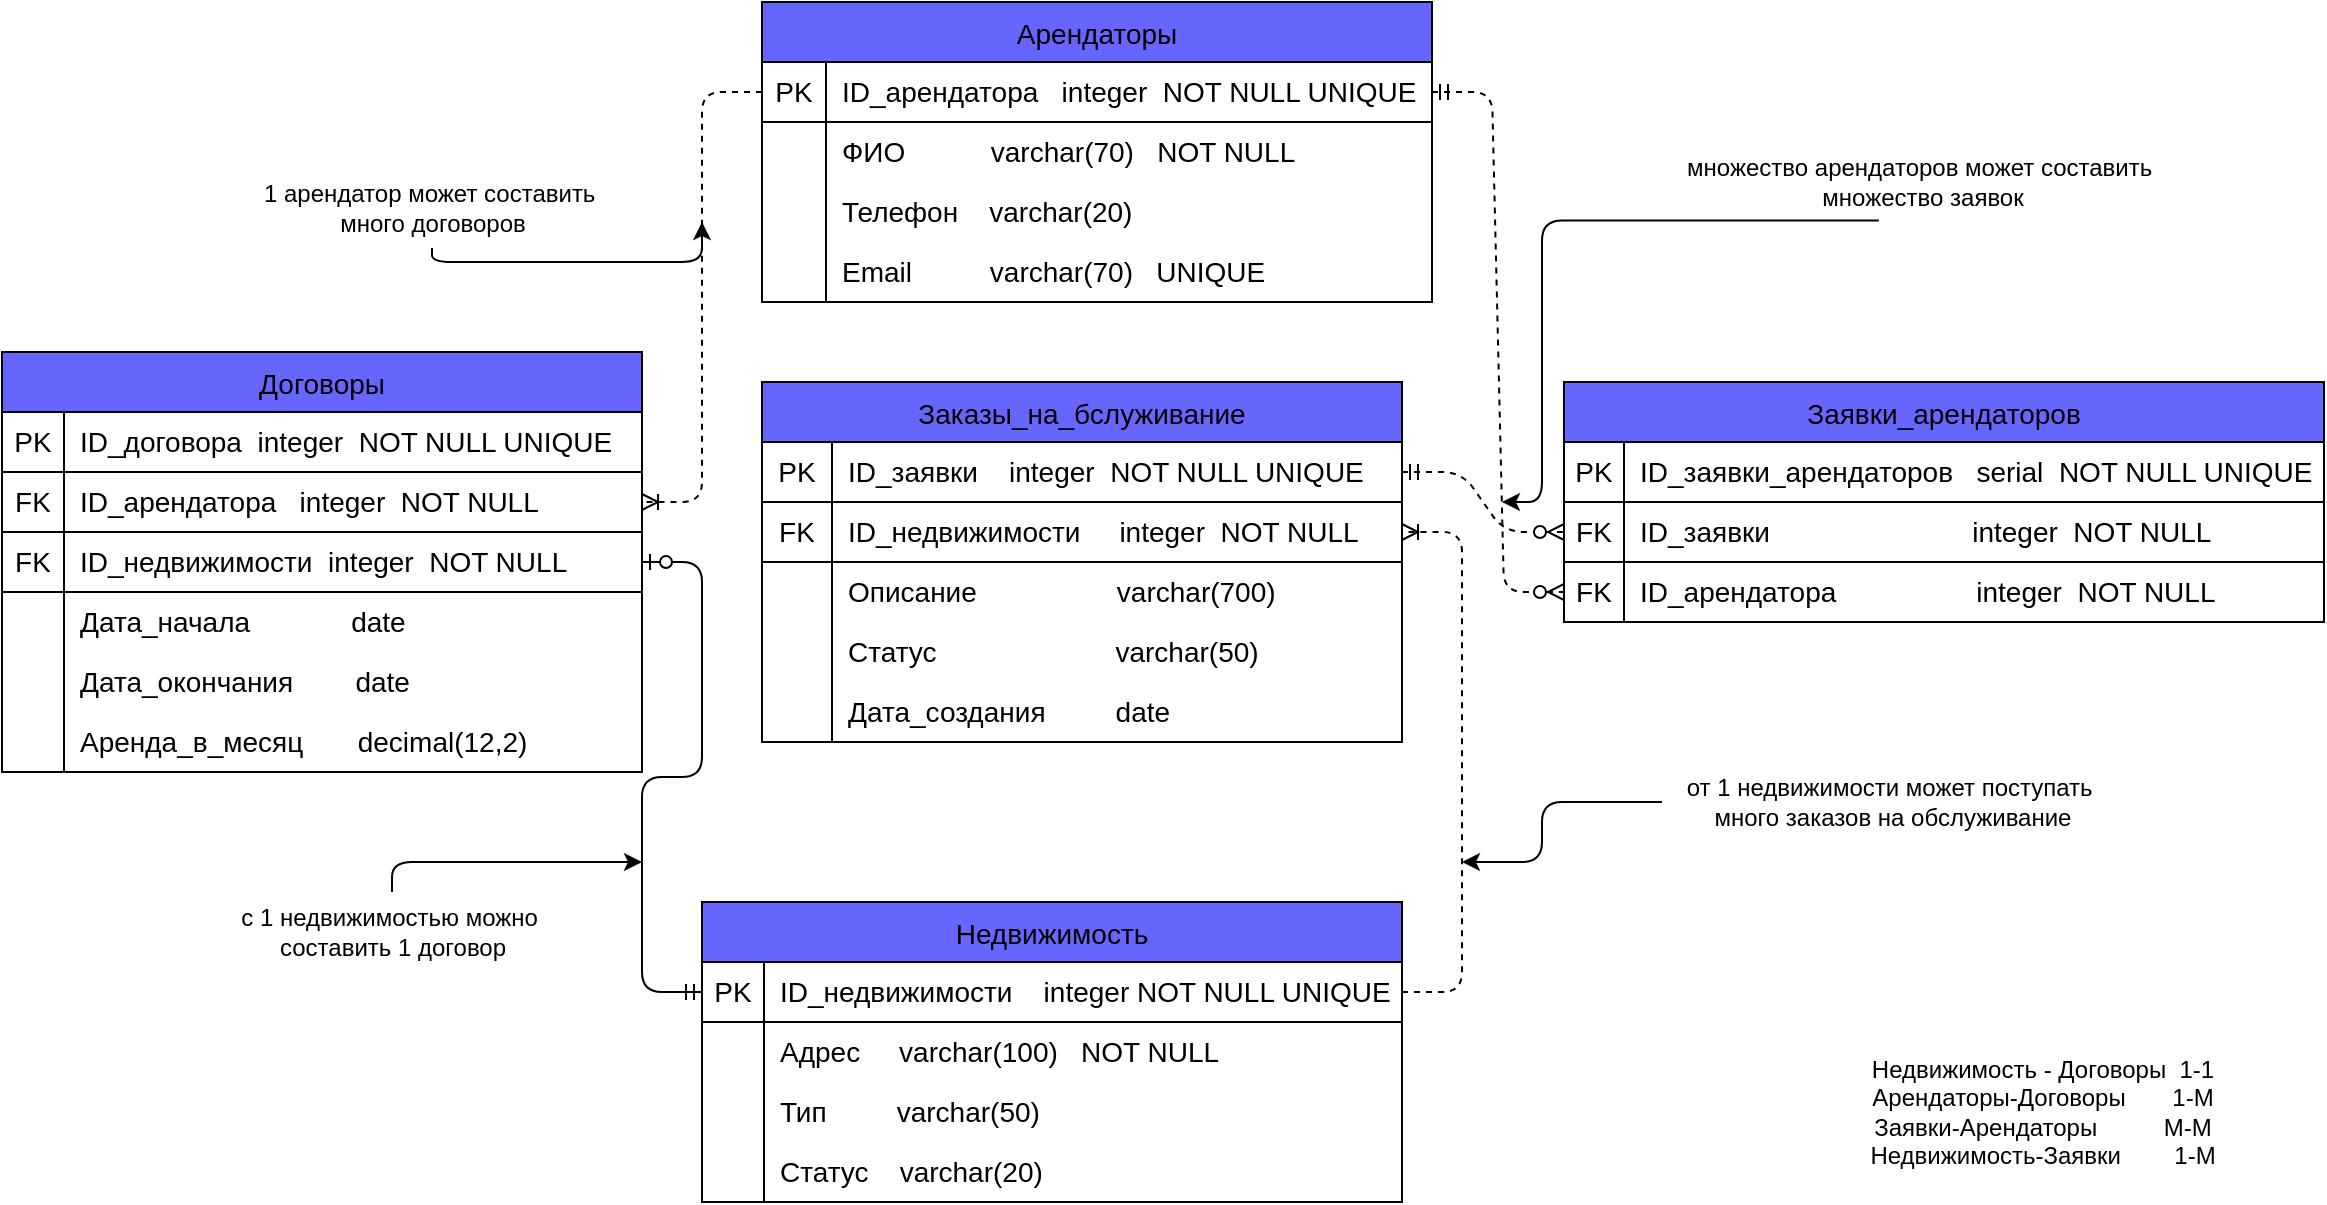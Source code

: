 <mxfile version="28.0.6">
  <diagram name="Страница — 1" id="yojgwKywdg1i8IU8_6Fm">
    <mxGraphModel dx="1281" dy="668" grid="1" gridSize="10" guides="1" tooltips="1" connect="1" arrows="1" fold="1" page="1" pageScale="1" pageWidth="1169" pageHeight="827" math="0" shadow="0">
      <root>
        <mxCell id="0" />
        <mxCell id="1" parent="0" />
        <mxCell id="kRf5InseIL7dYyA1KGaL-7" value="Недвижимость" style="shape=table;startSize=30;container=1;collapsible=0;childLayout=tableLayout;fixedRows=1;rowLines=0;fontStyle=0;strokeColor=default;fontSize=14;labelBackgroundColor=none;fillColor=#6666FF;rounded=0;" parent="1" vertex="1">
          <mxGeometry x="370" y="540" width="350" height="150" as="geometry" />
        </mxCell>
        <mxCell id="kRf5InseIL7dYyA1KGaL-8" value="" style="shape=tableRow;horizontal=0;startSize=0;swimlaneHead=0;swimlaneBody=0;top=0;left=0;bottom=0;right=0;collapsible=0;dropTarget=0;fillColor=none;points=[[0,0.5],[1,0.5]];portConstraint=eastwest;strokeColor=inherit;fontSize=16;rounded=0;" parent="kRf5InseIL7dYyA1KGaL-7" vertex="1">
          <mxGeometry y="30" width="350" height="30" as="geometry" />
        </mxCell>
        <mxCell id="kRf5InseIL7dYyA1KGaL-9" value="PK" style="shape=partialRectangle;html=1;whiteSpace=wrap;connectable=0;fillColor=none;top=0;left=0;bottom=1;right=0;overflow=hidden;pointerEvents=1;strokeColor=inherit;fontSize=14;strokeWidth=1;perimeterSpacing=0;rounded=0;" parent="kRf5InseIL7dYyA1KGaL-8" vertex="1">
          <mxGeometry width="31" height="30" as="geometry">
            <mxRectangle width="31" height="30" as="alternateBounds" />
          </mxGeometry>
        </mxCell>
        <mxCell id="kRf5InseIL7dYyA1KGaL-10" value="ID_недвижимости&amp;nbsp; &amp;nbsp; integer NOT NULL UNIQUE" style="shape=partialRectangle;html=1;whiteSpace=wrap;connectable=0;fillColor=none;top=0;left=0;bottom=1;right=0;align=left;spacingLeft=6;overflow=hidden;strokeColor=inherit;fontSize=14;strokeWidth=1;perimeterSpacing=0;rounded=0;" parent="kRf5InseIL7dYyA1KGaL-8" vertex="1">
          <mxGeometry x="31" width="319" height="30" as="geometry">
            <mxRectangle width="319" height="30" as="alternateBounds" />
          </mxGeometry>
        </mxCell>
        <mxCell id="kRf5InseIL7dYyA1KGaL-11" value="" style="shape=tableRow;horizontal=0;startSize=0;swimlaneHead=0;swimlaneBody=0;top=0;left=0;bottom=0;right=0;collapsible=0;dropTarget=0;fillColor=none;points=[[0,0.5],[1,0.5]];portConstraint=eastwest;strokeColor=inherit;fontSize=16;rounded=0;" parent="kRf5InseIL7dYyA1KGaL-7" vertex="1">
          <mxGeometry y="60" width="350" height="30" as="geometry" />
        </mxCell>
        <mxCell id="kRf5InseIL7dYyA1KGaL-12" value="" style="shape=partialRectangle;html=1;whiteSpace=wrap;connectable=0;fillColor=none;top=0;left=0;bottom=0;right=0;overflow=hidden;strokeColor=inherit;fontSize=14;rounded=0;" parent="kRf5InseIL7dYyA1KGaL-11" vertex="1">
          <mxGeometry width="31" height="30" as="geometry">
            <mxRectangle width="31" height="30" as="alternateBounds" />
          </mxGeometry>
        </mxCell>
        <mxCell id="kRf5InseIL7dYyA1KGaL-13" value="Адрес&amp;nbsp; &amp;nbsp; &amp;nbsp;varchar(100)&amp;nbsp; &amp;nbsp;NOT NULL" style="shape=partialRectangle;html=1;whiteSpace=wrap;connectable=0;fillColor=none;top=0;left=0;bottom=0;right=0;align=left;spacingLeft=6;overflow=hidden;strokeColor=inherit;fontSize=14;rounded=0;" parent="kRf5InseIL7dYyA1KGaL-11" vertex="1">
          <mxGeometry x="31" width="319" height="30" as="geometry">
            <mxRectangle width="319" height="30" as="alternateBounds" />
          </mxGeometry>
        </mxCell>
        <mxCell id="kRf5InseIL7dYyA1KGaL-14" value="" style="shape=tableRow;horizontal=0;startSize=0;swimlaneHead=0;swimlaneBody=0;top=0;left=0;bottom=0;right=0;collapsible=0;dropTarget=0;fillColor=none;points=[[0,0.5],[1,0.5]];portConstraint=eastwest;strokeColor=inherit;fontSize=16;rounded=0;" parent="kRf5InseIL7dYyA1KGaL-7" vertex="1">
          <mxGeometry y="90" width="350" height="30" as="geometry" />
        </mxCell>
        <mxCell id="kRf5InseIL7dYyA1KGaL-15" value="" style="shape=partialRectangle;html=1;whiteSpace=wrap;connectable=0;fillColor=none;top=0;left=0;bottom=0;right=0;overflow=hidden;strokeColor=inherit;fontSize=16;rounded=0;" parent="kRf5InseIL7dYyA1KGaL-14" vertex="1">
          <mxGeometry width="31" height="30" as="geometry">
            <mxRectangle width="31" height="30" as="alternateBounds" />
          </mxGeometry>
        </mxCell>
        <mxCell id="kRf5InseIL7dYyA1KGaL-16" value="Тип&amp;nbsp; &amp;nbsp; &amp;nbsp; &amp;nbsp; &amp;nbsp;varchar(50)" style="shape=partialRectangle;html=1;whiteSpace=wrap;connectable=0;fillColor=none;top=0;left=0;bottom=0;right=0;align=left;spacingLeft=6;overflow=hidden;strokeColor=inherit;fontSize=14;rounded=0;" parent="kRf5InseIL7dYyA1KGaL-14" vertex="1">
          <mxGeometry x="31" width="319" height="30" as="geometry">
            <mxRectangle width="319" height="30" as="alternateBounds" />
          </mxGeometry>
        </mxCell>
        <mxCell id="kRf5InseIL7dYyA1KGaL-17" style="shape=tableRow;horizontal=0;startSize=0;swimlaneHead=0;swimlaneBody=0;top=0;left=0;bottom=0;right=0;collapsible=0;dropTarget=0;fillColor=none;points=[[0,0.5],[1,0.5]];portConstraint=eastwest;strokeColor=inherit;fontSize=16;rounded=0;" parent="kRf5InseIL7dYyA1KGaL-7" vertex="1">
          <mxGeometry y="120" width="350" height="30" as="geometry" />
        </mxCell>
        <mxCell id="kRf5InseIL7dYyA1KGaL-18" style="shape=partialRectangle;html=1;whiteSpace=wrap;connectable=0;fillColor=none;top=0;left=0;bottom=0;right=0;overflow=hidden;strokeColor=inherit;fontSize=16;rounded=0;" parent="kRf5InseIL7dYyA1KGaL-17" vertex="1">
          <mxGeometry width="31" height="30" as="geometry">
            <mxRectangle width="31" height="30" as="alternateBounds" />
          </mxGeometry>
        </mxCell>
        <mxCell id="kRf5InseIL7dYyA1KGaL-19" value="Статус&amp;nbsp; &amp;nbsp; varchar(20)" style="shape=partialRectangle;html=1;whiteSpace=wrap;connectable=0;fillColor=none;top=0;left=0;bottom=0;right=0;align=left;spacingLeft=6;overflow=hidden;strokeColor=inherit;fontSize=14;rounded=0;" parent="kRf5InseIL7dYyA1KGaL-17" vertex="1">
          <mxGeometry x="31" width="319" height="30" as="geometry">
            <mxRectangle width="319" height="30" as="alternateBounds" />
          </mxGeometry>
        </mxCell>
        <mxCell id="kRf5InseIL7dYyA1KGaL-20" value="Арендаторы" style="shape=table;startSize=30;container=1;collapsible=0;childLayout=tableLayout;fixedRows=1;rowLines=0;fontStyle=0;strokeColor=default;fontSize=14;fillColor=#6666FF;rounded=0;" parent="1" vertex="1">
          <mxGeometry x="400" y="90" width="335" height="150" as="geometry" />
        </mxCell>
        <mxCell id="kRf5InseIL7dYyA1KGaL-21" value="" style="shape=tableRow;horizontal=0;startSize=0;swimlaneHead=0;swimlaneBody=0;top=0;left=0;bottom=0;right=0;collapsible=0;dropTarget=0;fillColor=none;points=[[0,0.5],[1,0.5]];portConstraint=eastwest;strokeColor=inherit;fontSize=16;rounded=0;" parent="kRf5InseIL7dYyA1KGaL-20" vertex="1">
          <mxGeometry y="30" width="335" height="30" as="geometry" />
        </mxCell>
        <mxCell id="kRf5InseIL7dYyA1KGaL-22" value="PK" style="shape=partialRectangle;html=1;whiteSpace=wrap;connectable=0;fillColor=none;top=0;left=0;bottom=1;right=0;overflow=hidden;pointerEvents=1;strokeColor=inherit;fontSize=14;rounded=0;" parent="kRf5InseIL7dYyA1KGaL-21" vertex="1">
          <mxGeometry width="32" height="30" as="geometry">
            <mxRectangle width="32" height="30" as="alternateBounds" />
          </mxGeometry>
        </mxCell>
        <mxCell id="kRf5InseIL7dYyA1KGaL-23" value="ID_арендатора&amp;nbsp; &amp;nbsp;integer&amp;nbsp; NOT NULL UNIQUE" style="shape=partialRectangle;html=1;whiteSpace=wrap;connectable=0;fillColor=none;top=0;left=0;bottom=1;right=0;align=left;spacingLeft=6;overflow=hidden;strokeColor=inherit;fontSize=14;rounded=0;" parent="kRf5InseIL7dYyA1KGaL-21" vertex="1">
          <mxGeometry x="32" width="303" height="30" as="geometry">
            <mxRectangle width="303" height="30" as="alternateBounds" />
          </mxGeometry>
        </mxCell>
        <mxCell id="kRf5InseIL7dYyA1KGaL-24" value="" style="shape=tableRow;horizontal=0;startSize=0;swimlaneHead=0;swimlaneBody=0;top=0;left=0;bottom=0;right=0;collapsible=0;dropTarget=0;fillColor=none;points=[[0,0.5],[1,0.5]];portConstraint=eastwest;strokeColor=inherit;fontSize=16;rounded=0;" parent="kRf5InseIL7dYyA1KGaL-20" vertex="1">
          <mxGeometry y="60" width="335" height="30" as="geometry" />
        </mxCell>
        <mxCell id="kRf5InseIL7dYyA1KGaL-25" value="" style="shape=partialRectangle;html=1;whiteSpace=wrap;connectable=0;fillColor=none;top=0;left=0;bottom=0;right=0;overflow=hidden;strokeColor=inherit;fontSize=14;rounded=0;" parent="kRf5InseIL7dYyA1KGaL-24" vertex="1">
          <mxGeometry width="32" height="30" as="geometry">
            <mxRectangle width="32" height="30" as="alternateBounds" />
          </mxGeometry>
        </mxCell>
        <mxCell id="kRf5InseIL7dYyA1KGaL-26" value="ФИО&amp;nbsp; &amp;nbsp; &amp;nbsp; &amp;nbsp; &amp;nbsp; &amp;nbsp;varchar(70)&amp;nbsp; &amp;nbsp;NOT NULL" style="shape=partialRectangle;html=1;whiteSpace=wrap;connectable=0;fillColor=none;top=0;left=0;bottom=0;right=0;align=left;spacingLeft=6;overflow=hidden;strokeColor=inherit;fontSize=14;rounded=0;" parent="kRf5InseIL7dYyA1KGaL-24" vertex="1">
          <mxGeometry x="32" width="303" height="30" as="geometry">
            <mxRectangle width="303" height="30" as="alternateBounds" />
          </mxGeometry>
        </mxCell>
        <mxCell id="kRf5InseIL7dYyA1KGaL-27" value="" style="shape=tableRow;horizontal=0;startSize=0;swimlaneHead=0;swimlaneBody=0;top=0;left=0;bottom=0;right=0;collapsible=0;dropTarget=0;fillColor=none;points=[[0,0.5],[1,0.5]];portConstraint=eastwest;strokeColor=inherit;fontSize=16;rounded=0;" parent="kRf5InseIL7dYyA1KGaL-20" vertex="1">
          <mxGeometry y="90" width="335" height="30" as="geometry" />
        </mxCell>
        <mxCell id="kRf5InseIL7dYyA1KGaL-28" value="" style="shape=partialRectangle;html=1;whiteSpace=wrap;connectable=0;fillColor=none;top=0;left=0;bottom=0;right=0;overflow=hidden;strokeColor=inherit;fontSize=16;rounded=0;" parent="kRf5InseIL7dYyA1KGaL-27" vertex="1">
          <mxGeometry width="32" height="30" as="geometry">
            <mxRectangle width="32" height="30" as="alternateBounds" />
          </mxGeometry>
        </mxCell>
        <mxCell id="kRf5InseIL7dYyA1KGaL-29" value="Телефон&amp;nbsp; &amp;nbsp; varchar(20)" style="shape=partialRectangle;html=1;whiteSpace=wrap;connectable=0;fillColor=none;top=0;left=0;bottom=0;right=0;align=left;spacingLeft=6;overflow=hidden;strokeColor=inherit;fontSize=14;rounded=0;" parent="kRf5InseIL7dYyA1KGaL-27" vertex="1">
          <mxGeometry x="32" width="303" height="30" as="geometry">
            <mxRectangle width="303" height="30" as="alternateBounds" />
          </mxGeometry>
        </mxCell>
        <mxCell id="kRf5InseIL7dYyA1KGaL-30" style="shape=tableRow;horizontal=0;startSize=0;swimlaneHead=0;swimlaneBody=0;top=0;left=0;bottom=0;right=0;collapsible=0;dropTarget=0;fillColor=none;points=[[0,0.5],[1,0.5]];portConstraint=eastwest;strokeColor=inherit;fontSize=16;rounded=0;" parent="kRf5InseIL7dYyA1KGaL-20" vertex="1">
          <mxGeometry y="120" width="335" height="30" as="geometry" />
        </mxCell>
        <mxCell id="kRf5InseIL7dYyA1KGaL-31" style="shape=partialRectangle;html=1;whiteSpace=wrap;connectable=0;fillColor=none;top=0;left=0;bottom=0;right=0;overflow=hidden;strokeColor=inherit;fontSize=16;rounded=0;" parent="kRf5InseIL7dYyA1KGaL-30" vertex="1">
          <mxGeometry width="32" height="30" as="geometry">
            <mxRectangle width="32" height="30" as="alternateBounds" />
          </mxGeometry>
        </mxCell>
        <mxCell id="kRf5InseIL7dYyA1KGaL-32" value="Email&amp;nbsp; &amp;nbsp; &amp;nbsp; &amp;nbsp; &amp;nbsp; varchar(70)&amp;nbsp; &amp;nbsp;UNIQUE&amp;nbsp;" style="shape=partialRectangle;html=1;whiteSpace=wrap;connectable=0;fillColor=none;top=0;left=0;bottom=0;right=0;align=left;spacingLeft=6;overflow=hidden;strokeColor=inherit;fontSize=14;rounded=0;" parent="kRf5InseIL7dYyA1KGaL-30" vertex="1">
          <mxGeometry x="32" width="303" height="30" as="geometry">
            <mxRectangle width="303" height="30" as="alternateBounds" />
          </mxGeometry>
        </mxCell>
        <mxCell id="kRf5InseIL7dYyA1KGaL-33" value="Договоры" style="shape=table;startSize=30;container=1;collapsible=0;childLayout=tableLayout;fixedRows=1;rowLines=0;fontStyle=0;strokeColor=default;fontSize=14;fillColor=#6666FF;rounded=0;" parent="1" vertex="1">
          <mxGeometry x="20" y="265" width="320" height="210" as="geometry" />
        </mxCell>
        <mxCell id="kRf5InseIL7dYyA1KGaL-34" value="" style="shape=tableRow;horizontal=0;startSize=0;swimlaneHead=0;swimlaneBody=0;top=0;left=0;bottom=0;right=0;collapsible=0;dropTarget=0;fillColor=none;points=[[0,0.5],[1,0.5]];portConstraint=eastwest;strokeColor=inherit;fontSize=16;rounded=0;" parent="kRf5InseIL7dYyA1KGaL-33" vertex="1">
          <mxGeometry y="30" width="320" height="30" as="geometry" />
        </mxCell>
        <mxCell id="kRf5InseIL7dYyA1KGaL-35" value="PK" style="shape=partialRectangle;html=1;whiteSpace=wrap;connectable=0;fillColor=none;top=0;left=0;bottom=1;right=0;overflow=hidden;pointerEvents=1;strokeColor=inherit;fontSize=14;rounded=0;" parent="kRf5InseIL7dYyA1KGaL-34" vertex="1">
          <mxGeometry width="31" height="30" as="geometry">
            <mxRectangle width="31" height="30" as="alternateBounds" />
          </mxGeometry>
        </mxCell>
        <mxCell id="kRf5InseIL7dYyA1KGaL-36" value="ID_договора&amp;nbsp; integer&amp;nbsp; NOT NULL UNIQUE" style="shape=partialRectangle;html=1;whiteSpace=wrap;connectable=0;fillColor=none;top=0;left=0;bottom=1;right=0;align=left;spacingLeft=6;overflow=hidden;strokeColor=inherit;fontSize=14;rounded=0;" parent="kRf5InseIL7dYyA1KGaL-34" vertex="1">
          <mxGeometry x="31" width="289" height="30" as="geometry">
            <mxRectangle width="289" height="30" as="alternateBounds" />
          </mxGeometry>
        </mxCell>
        <mxCell id="kRf5InseIL7dYyA1KGaL-37" value="" style="shape=tableRow;horizontal=0;startSize=0;swimlaneHead=0;swimlaneBody=0;top=0;left=0;bottom=0;right=0;collapsible=0;dropTarget=0;fillColor=none;points=[[0,0.5],[1,0.5]];portConstraint=eastwest;strokeColor=inherit;fontSize=16;rounded=0;" parent="kRf5InseIL7dYyA1KGaL-33" vertex="1">
          <mxGeometry y="60" width="320" height="30" as="geometry" />
        </mxCell>
        <mxCell id="kRf5InseIL7dYyA1KGaL-38" value="FK" style="shape=partialRectangle;html=1;whiteSpace=wrap;connectable=0;fillColor=none;top=0;left=0;bottom=1;right=0;overflow=hidden;strokeColor=inherit;fontSize=14;rounded=0;" parent="kRf5InseIL7dYyA1KGaL-37" vertex="1">
          <mxGeometry width="31" height="30" as="geometry">
            <mxRectangle width="31" height="30" as="alternateBounds" />
          </mxGeometry>
        </mxCell>
        <mxCell id="kRf5InseIL7dYyA1KGaL-39" value="ID_арендатора&amp;nbsp; &amp;nbsp;integer&amp;nbsp; NOT NULL" style="shape=partialRectangle;html=1;whiteSpace=wrap;connectable=0;fillColor=none;top=0;left=0;bottom=1;right=0;align=left;spacingLeft=6;overflow=hidden;strokeColor=inherit;fontSize=14;rounded=0;" parent="kRf5InseIL7dYyA1KGaL-37" vertex="1">
          <mxGeometry x="31" width="289" height="30" as="geometry">
            <mxRectangle width="289" height="30" as="alternateBounds" />
          </mxGeometry>
        </mxCell>
        <mxCell id="kRf5InseIL7dYyA1KGaL-40" value="" style="shape=tableRow;horizontal=0;startSize=0;swimlaneHead=0;swimlaneBody=0;top=0;left=0;bottom=0;right=0;collapsible=0;dropTarget=0;fillColor=none;points=[[0,0.5],[1,0.5]];portConstraint=eastwest;strokeColor=inherit;fontSize=16;rounded=0;" parent="kRf5InseIL7dYyA1KGaL-33" vertex="1">
          <mxGeometry y="90" width="320" height="30" as="geometry" />
        </mxCell>
        <mxCell id="kRf5InseIL7dYyA1KGaL-41" value="FK" style="shape=partialRectangle;html=1;whiteSpace=wrap;connectable=0;fillColor=none;top=0;left=0;bottom=1;right=0;overflow=hidden;strokeColor=inherit;fontSize=14;rounded=0;" parent="kRf5InseIL7dYyA1KGaL-40" vertex="1">
          <mxGeometry width="31" height="30" as="geometry">
            <mxRectangle width="31" height="30" as="alternateBounds" />
          </mxGeometry>
        </mxCell>
        <mxCell id="kRf5InseIL7dYyA1KGaL-42" value="ID_недвижимости&amp;nbsp; integer&amp;nbsp; NOT NULL&amp;nbsp;" style="shape=partialRectangle;html=1;whiteSpace=wrap;connectable=0;fillColor=none;top=0;left=0;bottom=1;right=0;align=left;spacingLeft=6;overflow=hidden;strokeColor=inherit;fontSize=14;rounded=0;" parent="kRf5InseIL7dYyA1KGaL-40" vertex="1">
          <mxGeometry x="31" width="289" height="30" as="geometry">
            <mxRectangle width="289" height="30" as="alternateBounds" />
          </mxGeometry>
        </mxCell>
        <mxCell id="kRf5InseIL7dYyA1KGaL-43" style="shape=tableRow;horizontal=0;startSize=0;swimlaneHead=0;swimlaneBody=0;top=0;left=0;bottom=0;right=0;collapsible=0;dropTarget=0;fillColor=none;points=[[0,0.5],[1,0.5]];portConstraint=eastwest;strokeColor=inherit;fontSize=16;rounded=0;" parent="kRf5InseIL7dYyA1KGaL-33" vertex="1">
          <mxGeometry y="120" width="320" height="30" as="geometry" />
        </mxCell>
        <mxCell id="kRf5InseIL7dYyA1KGaL-44" style="shape=partialRectangle;html=1;whiteSpace=wrap;connectable=0;fillColor=none;top=0;left=0;bottom=0;right=0;overflow=hidden;strokeColor=inherit;fontSize=16;rounded=0;" parent="kRf5InseIL7dYyA1KGaL-43" vertex="1">
          <mxGeometry width="31" height="30" as="geometry">
            <mxRectangle width="31" height="30" as="alternateBounds" />
          </mxGeometry>
        </mxCell>
        <mxCell id="kRf5InseIL7dYyA1KGaL-45" value="Дата_начала&amp;nbsp; &amp;nbsp; &amp;nbsp; &amp;nbsp; &amp;nbsp; &amp;nbsp; &amp;nbsp;date" style="shape=partialRectangle;html=1;whiteSpace=wrap;connectable=0;fillColor=none;top=0;left=0;bottom=0;right=0;align=left;spacingLeft=6;overflow=hidden;strokeColor=inherit;fontSize=14;rounded=0;" parent="kRf5InseIL7dYyA1KGaL-43" vertex="1">
          <mxGeometry x="31" width="289" height="30" as="geometry">
            <mxRectangle width="289" height="30" as="alternateBounds" />
          </mxGeometry>
        </mxCell>
        <mxCell id="kRf5InseIL7dYyA1KGaL-46" style="shape=tableRow;horizontal=0;startSize=0;swimlaneHead=0;swimlaneBody=0;top=0;left=0;bottom=0;right=0;collapsible=0;dropTarget=0;fillColor=none;points=[[0,0.5],[1,0.5]];portConstraint=eastwest;strokeColor=inherit;fontSize=16;rounded=0;" parent="kRf5InseIL7dYyA1KGaL-33" vertex="1">
          <mxGeometry y="150" width="320" height="30" as="geometry" />
        </mxCell>
        <mxCell id="kRf5InseIL7dYyA1KGaL-47" style="shape=partialRectangle;html=1;whiteSpace=wrap;connectable=0;fillColor=none;top=0;left=0;bottom=0;right=0;overflow=hidden;strokeColor=inherit;fontSize=16;rounded=0;" parent="kRf5InseIL7dYyA1KGaL-46" vertex="1">
          <mxGeometry width="31" height="30" as="geometry">
            <mxRectangle width="31" height="30" as="alternateBounds" />
          </mxGeometry>
        </mxCell>
        <mxCell id="kRf5InseIL7dYyA1KGaL-48" value="Дата_окончания&amp;nbsp; &amp;nbsp; &amp;nbsp; &amp;nbsp; date" style="shape=partialRectangle;html=1;whiteSpace=wrap;connectable=0;fillColor=none;top=0;left=0;bottom=0;right=0;align=left;spacingLeft=6;overflow=hidden;strokeColor=inherit;fontSize=14;rounded=0;" parent="kRf5InseIL7dYyA1KGaL-46" vertex="1">
          <mxGeometry x="31" width="289" height="30" as="geometry">
            <mxRectangle width="289" height="30" as="alternateBounds" />
          </mxGeometry>
        </mxCell>
        <mxCell id="kRf5InseIL7dYyA1KGaL-49" style="shape=tableRow;horizontal=0;startSize=0;swimlaneHead=0;swimlaneBody=0;top=0;left=0;bottom=0;right=0;collapsible=0;dropTarget=0;fillColor=none;points=[[0,0.5],[1,0.5]];portConstraint=eastwest;strokeColor=inherit;fontSize=16;rounded=0;" parent="kRf5InseIL7dYyA1KGaL-33" vertex="1">
          <mxGeometry y="180" width="320" height="30" as="geometry" />
        </mxCell>
        <mxCell id="kRf5InseIL7dYyA1KGaL-50" style="shape=partialRectangle;html=1;whiteSpace=wrap;connectable=0;fillColor=none;top=0;left=0;bottom=0;right=0;overflow=hidden;strokeColor=inherit;fontSize=16;rounded=0;" parent="kRf5InseIL7dYyA1KGaL-49" vertex="1">
          <mxGeometry width="31" height="30" as="geometry">
            <mxRectangle width="31" height="30" as="alternateBounds" />
          </mxGeometry>
        </mxCell>
        <mxCell id="kRf5InseIL7dYyA1KGaL-51" value="Аренда_в_месяц&amp;nbsp; &amp;nbsp; &amp;nbsp; &amp;nbsp;decimal(12,2)" style="shape=partialRectangle;html=1;whiteSpace=wrap;connectable=0;fillColor=none;top=0;left=0;bottom=0;right=0;align=left;spacingLeft=6;overflow=hidden;strokeColor=inherit;fontSize=14;rounded=0;" parent="kRf5InseIL7dYyA1KGaL-49" vertex="1">
          <mxGeometry x="31" width="289" height="30" as="geometry">
            <mxRectangle width="289" height="30" as="alternateBounds" />
          </mxGeometry>
        </mxCell>
        <mxCell id="kRf5InseIL7dYyA1KGaL-53" value="Заказы_на_бслуживание" style="shape=table;startSize=30;container=1;collapsible=0;childLayout=tableLayout;fixedRows=1;rowLines=0;fontStyle=0;strokeColor=default;fontSize=14;fillColor=#6666FF;rounded=0;" parent="1" vertex="1">
          <mxGeometry x="400" y="280" width="320" height="180" as="geometry" />
        </mxCell>
        <mxCell id="kRf5InseIL7dYyA1KGaL-54" value="" style="shape=tableRow;horizontal=0;startSize=0;swimlaneHead=0;swimlaneBody=0;top=0;left=0;bottom=0;right=0;collapsible=0;dropTarget=0;fillColor=none;points=[[0,0.5],[1,0.5]];portConstraint=eastwest;strokeColor=inherit;fontSize=16;rounded=0;" parent="kRf5InseIL7dYyA1KGaL-53" vertex="1">
          <mxGeometry y="30" width="320" height="30" as="geometry" />
        </mxCell>
        <mxCell id="kRf5InseIL7dYyA1KGaL-55" value="PK" style="shape=partialRectangle;html=1;whiteSpace=wrap;connectable=0;fillColor=none;top=0;left=0;bottom=1;right=0;overflow=hidden;pointerEvents=1;strokeColor=inherit;fontSize=14;rounded=0;" parent="kRf5InseIL7dYyA1KGaL-54" vertex="1">
          <mxGeometry width="35" height="30" as="geometry">
            <mxRectangle width="35" height="30" as="alternateBounds" />
          </mxGeometry>
        </mxCell>
        <mxCell id="kRf5InseIL7dYyA1KGaL-56" value="ID_заявки&amp;nbsp; &amp;nbsp; integer&amp;nbsp; NOT NULL UNIQUE" style="shape=partialRectangle;html=1;whiteSpace=wrap;connectable=0;fillColor=none;top=0;left=0;bottom=1;right=0;align=left;spacingLeft=6;overflow=hidden;strokeColor=inherit;fontSize=14;rounded=0;" parent="kRf5InseIL7dYyA1KGaL-54" vertex="1">
          <mxGeometry x="35" width="285" height="30" as="geometry">
            <mxRectangle width="285" height="30" as="alternateBounds" />
          </mxGeometry>
        </mxCell>
        <mxCell id="kRf5InseIL7dYyA1KGaL-57" value="" style="shape=tableRow;horizontal=0;startSize=0;swimlaneHead=0;swimlaneBody=0;top=0;left=0;bottom=0;right=0;collapsible=0;dropTarget=0;fillColor=none;points=[[0,0.5],[1,0.5]];portConstraint=eastwest;strokeColor=inherit;fontSize=16;rounded=0;" parent="kRf5InseIL7dYyA1KGaL-53" vertex="1">
          <mxGeometry y="60" width="320" height="30" as="geometry" />
        </mxCell>
        <mxCell id="kRf5InseIL7dYyA1KGaL-58" value="FK" style="shape=partialRectangle;html=1;whiteSpace=wrap;connectable=0;fillColor=none;top=0;left=0;bottom=1;right=0;overflow=hidden;strokeColor=inherit;fontSize=14;rounded=0;" parent="kRf5InseIL7dYyA1KGaL-57" vertex="1">
          <mxGeometry width="35" height="30" as="geometry">
            <mxRectangle width="35" height="30" as="alternateBounds" />
          </mxGeometry>
        </mxCell>
        <mxCell id="kRf5InseIL7dYyA1KGaL-59" value="ID_недвижимости&amp;nbsp; &amp;nbsp; &amp;nbsp;integer&amp;nbsp; NOT NULL" style="shape=partialRectangle;html=1;whiteSpace=wrap;connectable=0;fillColor=none;top=0;left=0;bottom=1;right=0;align=left;spacingLeft=6;overflow=hidden;strokeColor=inherit;fontSize=14;rounded=0;" parent="kRf5InseIL7dYyA1KGaL-57" vertex="1">
          <mxGeometry x="35" width="285" height="30" as="geometry">
            <mxRectangle width="285" height="30" as="alternateBounds" />
          </mxGeometry>
        </mxCell>
        <mxCell id="kRf5InseIL7dYyA1KGaL-63" style="shape=tableRow;horizontal=0;startSize=0;swimlaneHead=0;swimlaneBody=0;top=0;left=0;bottom=0;right=0;collapsible=0;dropTarget=0;fillColor=none;points=[[0,0.5],[1,0.5]];portConstraint=eastwest;strokeColor=inherit;fontSize=16;rounded=0;" parent="kRf5InseIL7dYyA1KGaL-53" vertex="1">
          <mxGeometry y="90" width="320" height="30" as="geometry" />
        </mxCell>
        <mxCell id="kRf5InseIL7dYyA1KGaL-64" style="shape=partialRectangle;html=1;whiteSpace=wrap;connectable=0;fillColor=none;top=0;left=0;bottom=0;right=0;overflow=hidden;strokeColor=inherit;fontSize=16;rounded=0;" parent="kRf5InseIL7dYyA1KGaL-63" vertex="1">
          <mxGeometry width="35" height="30" as="geometry">
            <mxRectangle width="35" height="30" as="alternateBounds" />
          </mxGeometry>
        </mxCell>
        <mxCell id="kRf5InseIL7dYyA1KGaL-65" value="Описание&amp;nbsp; &amp;nbsp; &amp;nbsp; &amp;nbsp; &amp;nbsp; &amp;nbsp; &amp;nbsp; &amp;nbsp; &amp;nbsp; varchar(700)" style="shape=partialRectangle;html=1;whiteSpace=wrap;connectable=0;fillColor=none;top=0;left=0;bottom=0;right=0;align=left;spacingLeft=6;overflow=hidden;strokeColor=inherit;fontSize=14;rounded=0;" parent="kRf5InseIL7dYyA1KGaL-63" vertex="1">
          <mxGeometry x="35" width="285" height="30" as="geometry">
            <mxRectangle width="285" height="30" as="alternateBounds" />
          </mxGeometry>
        </mxCell>
        <mxCell id="kRf5InseIL7dYyA1KGaL-66" style="shape=tableRow;horizontal=0;startSize=0;swimlaneHead=0;swimlaneBody=0;top=0;left=0;bottom=0;right=0;collapsible=0;dropTarget=0;fillColor=none;points=[[0,0.5],[1,0.5]];portConstraint=eastwest;strokeColor=inherit;fontSize=16;rounded=0;" parent="kRf5InseIL7dYyA1KGaL-53" vertex="1">
          <mxGeometry y="120" width="320" height="30" as="geometry" />
        </mxCell>
        <mxCell id="kRf5InseIL7dYyA1KGaL-67" style="shape=partialRectangle;html=1;whiteSpace=wrap;connectable=0;fillColor=none;top=0;left=0;bottom=0;right=0;overflow=hidden;strokeColor=inherit;fontSize=16;rounded=0;" parent="kRf5InseIL7dYyA1KGaL-66" vertex="1">
          <mxGeometry width="35" height="30" as="geometry">
            <mxRectangle width="35" height="30" as="alternateBounds" />
          </mxGeometry>
        </mxCell>
        <mxCell id="kRf5InseIL7dYyA1KGaL-68" value="Статус&amp;nbsp; &amp;nbsp; &amp;nbsp; &amp;nbsp; &amp;nbsp; &amp;nbsp; &amp;nbsp; &amp;nbsp; &amp;nbsp; &amp;nbsp; &amp;nbsp; &amp;nbsp;varchar(50)" style="shape=partialRectangle;html=1;whiteSpace=wrap;connectable=0;fillColor=none;top=0;left=0;bottom=0;right=0;align=left;spacingLeft=6;overflow=hidden;strokeColor=inherit;fontSize=14;rounded=0;" parent="kRf5InseIL7dYyA1KGaL-66" vertex="1">
          <mxGeometry x="35" width="285" height="30" as="geometry">
            <mxRectangle width="285" height="30" as="alternateBounds" />
          </mxGeometry>
        </mxCell>
        <mxCell id="kRf5InseIL7dYyA1KGaL-69" style="shape=tableRow;horizontal=0;startSize=0;swimlaneHead=0;swimlaneBody=0;top=0;left=0;bottom=0;right=0;collapsible=0;dropTarget=0;fillColor=none;points=[[0,0.5],[1,0.5]];portConstraint=eastwest;strokeColor=inherit;fontSize=16;rounded=0;" parent="kRf5InseIL7dYyA1KGaL-53" vertex="1">
          <mxGeometry y="150" width="320" height="30" as="geometry" />
        </mxCell>
        <mxCell id="kRf5InseIL7dYyA1KGaL-70" style="shape=partialRectangle;html=1;whiteSpace=wrap;connectable=0;fillColor=none;top=0;left=0;bottom=0;right=0;overflow=hidden;strokeColor=inherit;fontSize=16;rounded=0;" parent="kRf5InseIL7dYyA1KGaL-69" vertex="1">
          <mxGeometry width="35" height="30" as="geometry">
            <mxRectangle width="35" height="30" as="alternateBounds" />
          </mxGeometry>
        </mxCell>
        <mxCell id="kRf5InseIL7dYyA1KGaL-71" value="Дата_создания&amp;nbsp; &amp;nbsp; &amp;nbsp; &amp;nbsp; &amp;nbsp;date" style="shape=partialRectangle;html=1;whiteSpace=wrap;connectable=0;fillColor=none;top=0;left=0;bottom=0;right=0;align=left;spacingLeft=6;overflow=hidden;strokeColor=inherit;fontSize=14;rounded=0;" parent="kRf5InseIL7dYyA1KGaL-69" vertex="1">
          <mxGeometry x="35" width="285" height="30" as="geometry">
            <mxRectangle width="285" height="30" as="alternateBounds" />
          </mxGeometry>
        </mxCell>
        <mxCell id="kRf5InseIL7dYyA1KGaL-83" value="Заявки_арендаторов" style="shape=table;startSize=30;container=1;collapsible=0;childLayout=tableLayout;fixedRows=1;rowLines=0;fontStyle=0;strokeColor=default;fontSize=14;fillColor=#6666FF;" parent="1" vertex="1">
          <mxGeometry x="801" y="280" width="380" height="120" as="geometry" />
        </mxCell>
        <mxCell id="kRf5InseIL7dYyA1KGaL-84" value="" style="shape=tableRow;horizontal=0;startSize=0;swimlaneHead=0;swimlaneBody=0;top=0;left=0;bottom=0;right=0;collapsible=0;dropTarget=0;fillColor=none;points=[[0,0.5],[1,0.5]];portConstraint=eastwest;strokeColor=inherit;fontSize=16;" parent="kRf5InseIL7dYyA1KGaL-83" vertex="1">
          <mxGeometry y="30" width="380" height="30" as="geometry" />
        </mxCell>
        <mxCell id="kRf5InseIL7dYyA1KGaL-85" value="PK" style="shape=partialRectangle;html=1;whiteSpace=wrap;connectable=0;fillColor=none;top=0;left=0;bottom=1;right=0;overflow=hidden;pointerEvents=1;strokeColor=inherit;fontSize=14;" parent="kRf5InseIL7dYyA1KGaL-84" vertex="1">
          <mxGeometry width="30" height="30" as="geometry">
            <mxRectangle width="30" height="30" as="alternateBounds" />
          </mxGeometry>
        </mxCell>
        <mxCell id="kRf5InseIL7dYyA1KGaL-86" value="&lt;font&gt;ID_заявки_арендаторов&amp;nbsp; &amp;nbsp;serial&amp;nbsp;&amp;nbsp;&lt;/font&gt;NOT NULL UNIQUE" style="shape=partialRectangle;html=1;whiteSpace=wrap;connectable=0;fillColor=none;top=0;left=0;bottom=1;right=0;align=left;spacingLeft=6;overflow=hidden;strokeColor=inherit;fontSize=14;" parent="kRf5InseIL7dYyA1KGaL-84" vertex="1">
          <mxGeometry x="30" width="350" height="30" as="geometry">
            <mxRectangle width="350" height="30" as="alternateBounds" />
          </mxGeometry>
        </mxCell>
        <mxCell id="kRf5InseIL7dYyA1KGaL-87" value="" style="shape=tableRow;horizontal=0;startSize=0;swimlaneHead=0;swimlaneBody=0;top=0;left=0;bottom=0;right=0;collapsible=0;dropTarget=0;fillColor=none;points=[[0,0.5],[1,0.5]];portConstraint=eastwest;strokeColor=inherit;fontSize=16;" parent="kRf5InseIL7dYyA1KGaL-83" vertex="1">
          <mxGeometry y="60" width="380" height="30" as="geometry" />
        </mxCell>
        <mxCell id="kRf5InseIL7dYyA1KGaL-88" value="FK" style="shape=partialRectangle;html=1;whiteSpace=wrap;connectable=0;fillColor=none;top=0;left=0;bottom=1;right=0;overflow=hidden;strokeColor=inherit;fontSize=14;" parent="kRf5InseIL7dYyA1KGaL-87" vertex="1">
          <mxGeometry width="30" height="30" as="geometry">
            <mxRectangle width="30" height="30" as="alternateBounds" />
          </mxGeometry>
        </mxCell>
        <mxCell id="kRf5InseIL7dYyA1KGaL-89" value="&lt;span&gt;ID_заявки&amp;nbsp; &amp;nbsp; &amp;nbsp; &amp;nbsp; &amp;nbsp; &amp;nbsp; &amp;nbsp; &amp;nbsp; &amp;nbsp; &amp;nbsp; &amp;nbsp; &amp;nbsp; &amp;nbsp; integer&amp;nbsp;&amp;nbsp;&lt;/span&gt;NOT NULL&amp;nbsp;" style="shape=partialRectangle;html=1;whiteSpace=wrap;connectable=0;fillColor=none;top=0;left=0;bottom=1;right=0;align=left;spacingLeft=6;overflow=hidden;strokeColor=inherit;fontSize=14;" parent="kRf5InseIL7dYyA1KGaL-87" vertex="1">
          <mxGeometry x="30" width="350" height="30" as="geometry">
            <mxRectangle width="350" height="30" as="alternateBounds" />
          </mxGeometry>
        </mxCell>
        <mxCell id="kRf5InseIL7dYyA1KGaL-90" value="" style="shape=tableRow;horizontal=0;startSize=0;swimlaneHead=0;swimlaneBody=0;top=0;left=0;bottom=0;right=0;collapsible=0;dropTarget=0;fillColor=none;points=[[0,0.5],[1,0.5]];portConstraint=eastwest;strokeColor=inherit;fontSize=16;" parent="kRf5InseIL7dYyA1KGaL-83" vertex="1">
          <mxGeometry y="90" width="380" height="30" as="geometry" />
        </mxCell>
        <mxCell id="kRf5InseIL7dYyA1KGaL-91" value="FK" style="shape=partialRectangle;html=1;whiteSpace=wrap;connectable=0;fillColor=none;top=0;left=0;bottom=1;right=0;overflow=hidden;strokeColor=inherit;fontSize=14;" parent="kRf5InseIL7dYyA1KGaL-90" vertex="1">
          <mxGeometry width="30" height="30" as="geometry">
            <mxRectangle width="30" height="30" as="alternateBounds" />
          </mxGeometry>
        </mxCell>
        <mxCell id="kRf5InseIL7dYyA1KGaL-92" value="&lt;span&gt;ID_арендатора&amp;nbsp; &amp;nbsp; &amp;nbsp; &amp;nbsp; &amp;nbsp; &amp;nbsp; &amp;nbsp; &amp;nbsp; &amp;nbsp; integer&amp;nbsp;&amp;nbsp;&lt;/span&gt;NOT NULL" style="shape=partialRectangle;html=1;whiteSpace=wrap;connectable=0;fillColor=none;top=0;left=0;bottom=1;right=0;align=left;spacingLeft=6;overflow=hidden;strokeColor=inherit;fontSize=14;" parent="kRf5InseIL7dYyA1KGaL-90" vertex="1">
          <mxGeometry x="30" width="350" height="30" as="geometry">
            <mxRectangle width="350" height="30" as="alternateBounds" />
          </mxGeometry>
        </mxCell>
        <mxCell id="kRf5InseIL7dYyA1KGaL-117" value="" style="edgeStyle=entityRelationEdgeStyle;fontSize=12;html=1;endArrow=ERzeroToMany;startArrow=ERmandOne;entryX=0;entryY=0.5;entryDx=0;entryDy=0;exitX=1;exitY=0.5;exitDx=0;exitDy=0;dashed=1;" parent="1" source="kRf5InseIL7dYyA1KGaL-21" target="kRf5InseIL7dYyA1KGaL-90" edge="1">
          <mxGeometry width="100" height="100" relative="1" as="geometry">
            <mxPoint x="820" y="170" as="sourcePoint" />
            <mxPoint x="600" y="350" as="targetPoint" />
          </mxGeometry>
        </mxCell>
        <mxCell id="kRf5InseIL7dYyA1KGaL-118" value="" style="edgeStyle=entityRelationEdgeStyle;fontSize=12;html=1;endArrow=ERzeroToMany;startArrow=ERmandOne;exitX=1;exitY=0.5;exitDx=0;exitDy=0;entryX=0;entryY=0.5;entryDx=0;entryDy=0;dashed=1;" parent="1" source="kRf5InseIL7dYyA1KGaL-54" target="kRf5InseIL7dYyA1KGaL-87" edge="1">
          <mxGeometry width="100" height="100" relative="1" as="geometry">
            <mxPoint x="500" y="450" as="sourcePoint" />
            <mxPoint x="600" y="350" as="targetPoint" />
          </mxGeometry>
        </mxCell>
        <mxCell id="kRf5InseIL7dYyA1KGaL-126" style="edgeStyle=orthogonalEdgeStyle;orthogonalLoop=1;jettySize=auto;html=1;" parent="1" source="kRf5InseIL7dYyA1KGaL-125" edge="1">
          <mxGeometry relative="1" as="geometry">
            <mxPoint x="370" y="200" as="targetPoint" />
            <Array as="points">
              <mxPoint x="235" y="220" />
              <mxPoint x="370" y="220" />
            </Array>
          </mxGeometry>
        </mxCell>
        <mxCell id="kRf5InseIL7dYyA1KGaL-125" value="1 арендатор может составить&amp;nbsp;&lt;div&gt;много договоров&lt;/div&gt;" style="text;html=1;align=center;verticalAlign=middle;resizable=0;points=[];autosize=1;strokeColor=none;fillColor=none;" parent="1" vertex="1">
          <mxGeometry x="140" y="173" width="190" height="40" as="geometry" />
        </mxCell>
        <mxCell id="kRf5InseIL7dYyA1KGaL-133" style="edgeStyle=orthogonalEdgeStyle;orthogonalLoop=1;jettySize=auto;html=1;" parent="1" source="kRf5InseIL7dYyA1KGaL-127" edge="1">
          <mxGeometry relative="1" as="geometry">
            <mxPoint x="340" y="520" as="targetPoint" />
            <Array as="points">
              <mxPoint x="215" y="520" />
            </Array>
          </mxGeometry>
        </mxCell>
        <mxCell id="kRf5InseIL7dYyA1KGaL-127" value="с 1 недвижимостью можно&amp;nbsp;&lt;div&gt;составить 1 договор&lt;/div&gt;" style="text;html=1;align=center;verticalAlign=middle;resizable=0;points=[];autosize=1;strokeColor=none;fillColor=none;" parent="1" vertex="1">
          <mxGeometry x="125" y="535" width="180" height="40" as="geometry" />
        </mxCell>
        <mxCell id="kRf5InseIL7dYyA1KGaL-128" value="" style="edgeStyle=entityRelationEdgeStyle;fontSize=12;html=1;endArrow=ERzeroToOne;startArrow=ERmandOne;exitX=0;exitY=0.5;exitDx=0;exitDy=0;entryX=1;entryY=0.5;entryDx=0;entryDy=0;" parent="1" source="kRf5InseIL7dYyA1KGaL-8" target="kRf5InseIL7dYyA1KGaL-40" edge="1">
          <mxGeometry width="100" height="100" relative="1" as="geometry">
            <mxPoint x="500" y="500" as="sourcePoint" />
            <mxPoint x="600" y="400" as="targetPoint" />
            <Array as="points">
              <mxPoint x="370" y="470" />
            </Array>
          </mxGeometry>
        </mxCell>
        <mxCell id="kRf5InseIL7dYyA1KGaL-129" value="" style="edgeStyle=entityRelationEdgeStyle;fontSize=12;html=1;endArrow=ERoneToMany;exitX=0;exitY=0.5;exitDx=0;exitDy=0;entryX=1;entryY=0.5;entryDx=0;entryDy=0;dashed=1;" parent="1" source="kRf5InseIL7dYyA1KGaL-21" target="kRf5InseIL7dYyA1KGaL-37" edge="1">
          <mxGeometry width="100" height="100" relative="1" as="geometry">
            <mxPoint x="300" y="120" as="sourcePoint" />
            <mxPoint x="600" y="300" as="targetPoint" />
            <Array as="points">
              <mxPoint x="370" y="300" />
              <mxPoint x="350" y="270" />
            </Array>
          </mxGeometry>
        </mxCell>
        <mxCell id="kRf5InseIL7dYyA1KGaL-131" value="" style="edgeStyle=entityRelationEdgeStyle;fontSize=12;html=1;endArrow=ERoneToMany;exitX=1;exitY=0.5;exitDx=0;exitDy=0;dashed=1;entryX=1;entryY=0.5;entryDx=0;entryDy=0;" parent="1" source="kRf5InseIL7dYyA1KGaL-8" target="kRf5InseIL7dYyA1KGaL-57" edge="1">
          <mxGeometry width="100" height="100" relative="1" as="geometry">
            <mxPoint x="785" y="590" as="sourcePoint" />
            <mxPoint x="755" y="360" as="targetPoint" />
            <Array as="points">
              <mxPoint x="780" y="525" />
              <mxPoint x="845" y="435" />
              <mxPoint x="770" y="410" />
              <mxPoint x="750" y="460" />
            </Array>
          </mxGeometry>
        </mxCell>
        <mxCell id="kRf5InseIL7dYyA1KGaL-135" style="edgeStyle=orthogonalEdgeStyle;orthogonalLoop=1;jettySize=auto;html=1;" parent="1" source="kRf5InseIL7dYyA1KGaL-134" edge="1">
          <mxGeometry relative="1" as="geometry">
            <mxPoint x="750" y="520" as="targetPoint" />
            <Array as="points">
              <mxPoint x="790" y="490" />
              <mxPoint x="790" y="520" />
            </Array>
          </mxGeometry>
        </mxCell>
        <mxCell id="kRf5InseIL7dYyA1KGaL-134" value="от 1 недвижимости может поступать&amp;nbsp;&lt;div&gt;много заказов на обслуживание&lt;/div&gt;" style="text;html=1;align=center;verticalAlign=middle;resizable=0;points=[];autosize=1;strokeColor=none;fillColor=none;" parent="1" vertex="1">
          <mxGeometry x="850" y="470" width="230" height="40" as="geometry" />
        </mxCell>
        <mxCell id="kRf5InseIL7dYyA1KGaL-137" style="edgeStyle=orthogonalEdgeStyle;orthogonalLoop=1;jettySize=auto;html=1;exitX=0.417;exitY=0.98;exitDx=0;exitDy=0;exitPerimeter=0;" parent="1" source="kRf5InseIL7dYyA1KGaL-136" edge="1">
          <mxGeometry relative="1" as="geometry">
            <mxPoint x="770" y="340" as="targetPoint" />
            <Array as="points">
              <mxPoint x="790" y="199" />
              <mxPoint x="790" y="340" />
            </Array>
          </mxGeometry>
        </mxCell>
        <mxCell id="kRf5InseIL7dYyA1KGaL-136" value="множество арендаторов может составить&amp;nbsp;&lt;div&gt;множество заявок&lt;/div&gt;" style="text;html=1;align=center;verticalAlign=middle;resizable=0;points=[];autosize=1;strokeColor=none;fillColor=none;" parent="1" vertex="1">
          <mxGeometry x="850" y="160" width="260" height="40" as="geometry" />
        </mxCell>
        <mxCell id="ElRaMWHxmPoETTOg04hM-5" value="Недвижимость - Договоры&amp;nbsp; 1-1&lt;div&gt;Арендаторы-Договоры&amp;nbsp; &amp;nbsp; &amp;nbsp; &amp;nbsp;1-М&lt;/div&gt;&lt;div&gt;Заявки-Арендаторы&amp;nbsp; &amp;nbsp; &amp;nbsp; &amp;nbsp; &amp;nbsp; М-М&lt;/div&gt;&lt;div&gt;Недвижимость-Заявки&amp;nbsp; &amp;nbsp; &amp;nbsp; &amp;nbsp; 1-М&lt;/div&gt;" style="text;html=1;align=center;verticalAlign=middle;resizable=0;points=[];autosize=1;strokeColor=none;fillColor=none;" parent="1" vertex="1">
          <mxGeometry x="940" y="610" width="200" height="70" as="geometry" />
        </mxCell>
      </root>
    </mxGraphModel>
  </diagram>
</mxfile>
